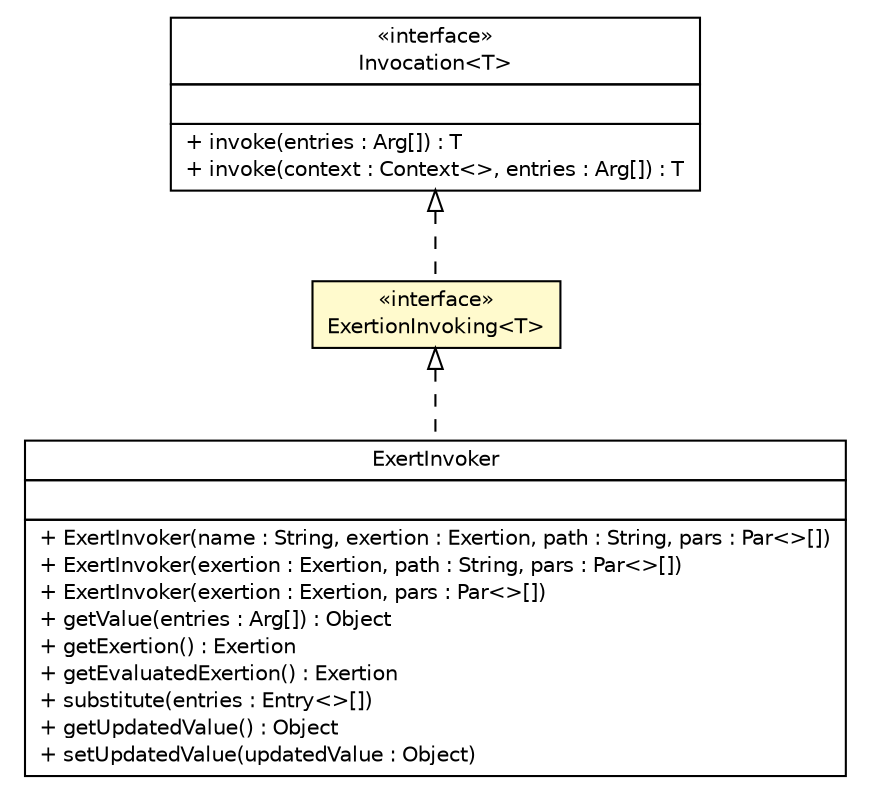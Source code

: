 #!/usr/local/bin/dot
#
# Class diagram 
# Generated by UMLGraph version R5_6 (http://www.umlgraph.org/)
#

digraph G {
	edge [fontname="Helvetica",fontsize=10,labelfontname="Helvetica",labelfontsize=10];
	node [fontname="Helvetica",fontsize=10,shape=plaintext];
	nodesep=0.25;
	ranksep=0.5;
	// sorcer.core.invoker.ExertInvoker
	c206361 [label=<<table title="sorcer.core.invoker.ExertInvoker" border="0" cellborder="1" cellspacing="0" cellpadding="2" port="p" href="./ExertInvoker.html">
		<tr><td><table border="0" cellspacing="0" cellpadding="1">
<tr><td align="center" balign="center"> ExertInvoker </td></tr>
		</table></td></tr>
		<tr><td><table border="0" cellspacing="0" cellpadding="1">
<tr><td align="left" balign="left">  </td></tr>
		</table></td></tr>
		<tr><td><table border="0" cellspacing="0" cellpadding="1">
<tr><td align="left" balign="left"> + ExertInvoker(name : String, exertion : Exertion, path : String, pars : Par&lt;&gt;[]) </td></tr>
<tr><td align="left" balign="left"> + ExertInvoker(exertion : Exertion, path : String, pars : Par&lt;&gt;[]) </td></tr>
<tr><td align="left" balign="left"> + ExertInvoker(exertion : Exertion, pars : Par&lt;&gt;[]) </td></tr>
<tr><td align="left" balign="left"> + getValue(entries : Arg[]) : Object </td></tr>
<tr><td align="left" balign="left"> + getExertion() : Exertion </td></tr>
<tr><td align="left" balign="left"> + getEvaluatedExertion() : Exertion </td></tr>
<tr><td align="left" balign="left"> + substitute(entries : Entry&lt;&gt;[]) </td></tr>
<tr><td align="left" balign="left"> + getUpdatedValue() : Object </td></tr>
<tr><td align="left" balign="left"> + setUpdatedValue(updatedValue : Object) </td></tr>
		</table></td></tr>
		</table>>, URL="./ExertInvoker.html", fontname="Helvetica", fontcolor="black", fontsize=10.0];
	// sorcer.core.invoker.ExertionInvoking<T>
	c206374 [label=<<table title="sorcer.core.invoker.ExertionInvoking" border="0" cellborder="1" cellspacing="0" cellpadding="2" port="p" bgcolor="lemonChiffon" href="./ExertionInvoking.html">
		<tr><td><table border="0" cellspacing="0" cellpadding="1">
<tr><td align="center" balign="center"> &#171;interface&#187; </td></tr>
<tr><td align="center" balign="center"> ExertionInvoking&lt;T&gt; </td></tr>
		</table></td></tr>
		</table>>, URL="./ExertionInvoking.html", fontname="Helvetica", fontcolor="black", fontsize=10.0];
	// sorcer.service.Invocation<T>
	c206435 [label=<<table title="sorcer.service.Invocation" border="0" cellborder="1" cellspacing="0" cellpadding="2" port="p" href="../../service/Invocation.html">
		<tr><td><table border="0" cellspacing="0" cellpadding="1">
<tr><td align="center" balign="center"> &#171;interface&#187; </td></tr>
<tr><td align="center" balign="center"> Invocation&lt;T&gt; </td></tr>
		</table></td></tr>
		<tr><td><table border="0" cellspacing="0" cellpadding="1">
<tr><td align="left" balign="left">  </td></tr>
		</table></td></tr>
		<tr><td><table border="0" cellspacing="0" cellpadding="1">
<tr><td align="left" balign="left"> + invoke(entries : Arg[]) : T </td></tr>
<tr><td align="left" balign="left"> + invoke(context : Context&lt;&gt;, entries : Arg[]) : T </td></tr>
		</table></td></tr>
		</table>>, URL="../../service/Invocation.html", fontname="Helvetica", fontcolor="black", fontsize=10.0];
	//sorcer.core.invoker.ExertInvoker implements sorcer.core.invoker.ExertionInvoking<T>
	c206374:p -> c206361:p [dir=back,arrowtail=empty,style=dashed];
	//sorcer.core.invoker.ExertionInvoking<T> implements sorcer.service.Invocation<T>
	c206435:p -> c206374:p [dir=back,arrowtail=empty,style=dashed];
}

